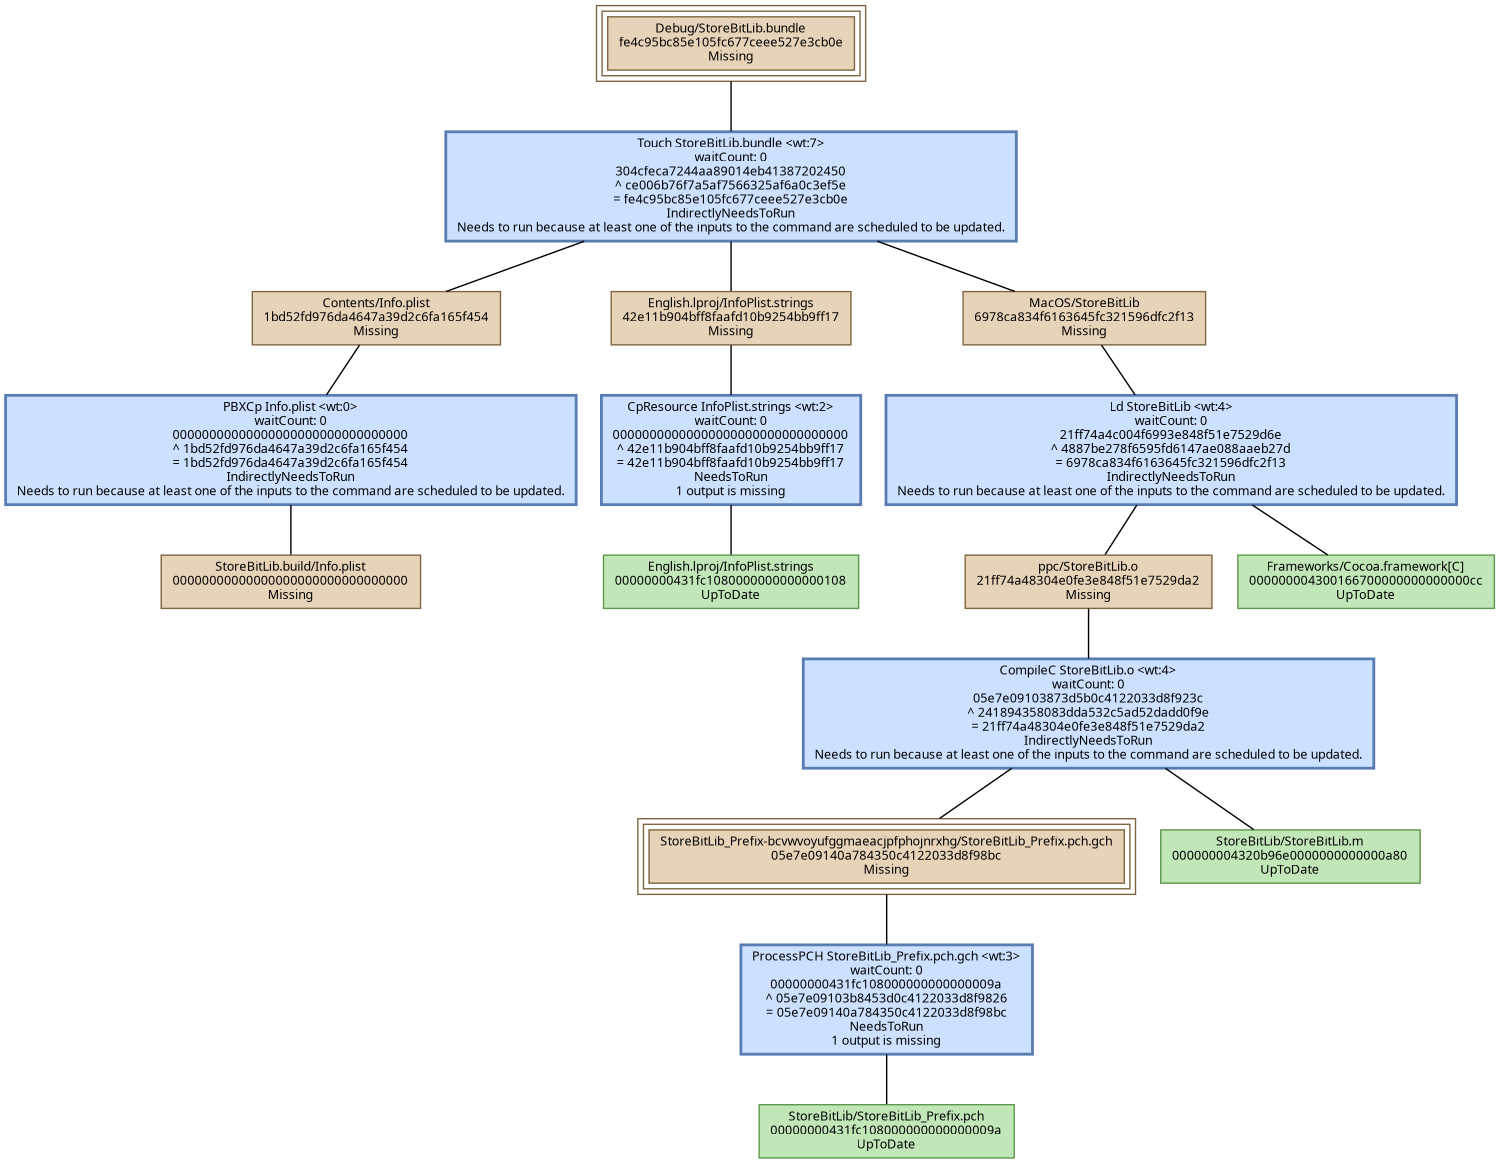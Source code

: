 digraph StoreBitLib {
   size = "10.000000,8.500000";
   concentrate = false;

   node [ shape = box, style = filled, color = "0.3 0.5 0.6", fillcolor = "0.3 0.2 0.9", fontname = "Monaco", fontsize = "9" ];
   n00001 [ label = "Debug/StoreBitLib.bundle\nfe4c95bc85e105fc677ceee527e3cb0e\nMissing", color = "0.1 0.5 0.5", fillcolor = "0.1 0.2 0.9", peripheries = 3 ];
   n00002 [ label = "Contents/Info.plist\n1bd52fd976da4647a39d2c6fa165f454\nMissing", color = "0.1 0.5 0.5", fillcolor = "0.1 0.2 0.9" ];
   n00003 [ label = "StoreBitLib.build/Info.plist\n00000000000000000000000000000000\nMissing", color = "0.1 0.5 0.5", fillcolor = "0.1 0.2 0.9" ];
   n00004 [ label = "English.lproj/InfoPlist.strings\n42e11b904bff8faafd10b9254bb9ff17\nMissing", color = "0.1 0.5 0.5", fillcolor = "0.1 0.2 0.9" ];
   n00005 [ label = "English.lproj/InfoPlist.strings\n00000000431fc1080000000000000108\nUpToDate" ];
   n00006 [ label = "ppc/StoreBitLib.o\n21ff74a48304e0fe3e848f51e7529da2\nMissing", color = "0.1 0.5 0.5", fillcolor = "0.1 0.2 0.9" ];
   n00007 [ label = "StoreBitLib/StoreBitLib_Prefix.pch\n00000000431fc108000000000000009a\nUpToDate" ];
   n00008 [ label = "StoreBitLib_Prefix-bcvwvoyufggmaeacjpfphojnrxhg/StoreBitLib_Prefix.pch.gch\n05e7e09140a784350c4122033d8f98bc\nMissing", color = "0.1 0.5 0.5", fillcolor = "0.1 0.2 0.9", peripheries = 3 ];
   n00009 [ label = "StoreBitLib/StoreBitLib.m\n000000004320b96e0000000000000a80\nUpToDate" ];
   n00010 [ label = "MacOS/StoreBitLib\n6978ca834f6163645fc321596dfc2f13\nMissing", color = "0.1 0.5 0.5", fillcolor = "0.1 0.2 0.9" ];
   n00011 [ label = "Frameworks/Cocoa.framework[C]\n000000004300166700000000000000cc\nUpToDate" ];

   node [ shape = box, style = "filled,bold", color = "0.7 0.5 0.7", fillcolor = "0.7 0.2 1.0", fontname = "Monaco", fontsize = "9" ];
   c00001 [ label = "PBXCp Info.plist <wt:0>\nwaitCount: 0\n00000000000000000000000000000000\n^ 1bd52fd976da4647a39d2c6fa165f454\n= 1bd52fd976da4647a39d2c6fa165f454\nIndirectlyNeedsToRun\nNeeds to run because at least one of the inputs to the command are scheduled to be updated.", color = "0.6 0.5 0.7", fillcolor = "0.6 0.2 1.0" ];
   c00002 [ label = "CpResource InfoPlist.strings <wt:2>\nwaitCount: 0\n00000000000000000000000000000000\n^ 42e11b904bff8faafd10b9254bb9ff17\n= 42e11b904bff8faafd10b9254bb9ff17\nNeedsToRun\n1 output is missing", color = "0.6 0.5 0.7", fillcolor = "0.6 0.2 1.0" ];
   c00003 [ label = "CompileC StoreBitLib.o <wt:4>\nwaitCount: 0\n05e7e09103873d5b0c4122033d8f923c\n^ 241894358083dda532c5ad52dadd0f9e\n= 21ff74a48304e0fe3e848f51e7529da2\nIndirectlyNeedsToRun\nNeeds to run because at least one of the inputs to the command are scheduled to be updated.", color = "0.6 0.5 0.7", fillcolor = "0.6 0.2 1.0" ];
   c00004 [ label = "ProcessPCH StoreBitLib_Prefix.pch.gch <wt:3>\nwaitCount: 0\n00000000431fc108000000000000009a\n^ 05e7e09103b8453d0c4122033d8f9826\n= 05e7e09140a784350c4122033d8f98bc\nNeedsToRun\n1 output is missing", color = "0.6 0.5 0.7", fillcolor = "0.6 0.2 1.0" ];
   c00005 [ label = "Ld StoreBitLib <wt:4>\nwaitCount: 0\n21ff74a4c004f6993e848f51e7529d6e\n^ 4887be278f6595fd6147ae088aaeb27d\n= 6978ca834f6163645fc321596dfc2f13\nIndirectlyNeedsToRun\nNeeds to run because at least one of the inputs to the command are scheduled to be updated.", color = "0.6 0.5 0.7", fillcolor = "0.6 0.2 1.0" ];
   c00006 [ label = "Touch StoreBitLib.bundle <wt:7>\nwaitCount: 0\n304cfeca7244aa89014eb41387202450\n^ ce006b76f7a5af7566325af6a0c3ef5e\n= fe4c95bc85e105fc677ceee527e3cb0e\nIndirectlyNeedsToRun\nNeeds to run because at least one of the inputs to the command are scheduled to be updated.", color = "0.6 0.5 0.7", fillcolor = "0.6 0.2 1.0" ];

   edge [ style = solid, color = black, arrowhead = none, arrowtail = normal ];
   n00001 -> { c00006 };
   n00002 -> { c00001 };
   n00004 -> { c00002 };
   n00006 -> { c00003 };
   n00008 -> { c00004 };
   n00010 -> { c00005 };
   c00001 -> { n00003 };
   c00002 -> { n00005 n00005 };
   c00003 -> { n00008 n00009 };
   c00004 -> { n00007 };
   c00005 -> { n00006 n00011 };
   c00006 -> { n00002 n00004 n00010 };

   edge [ style = solid, color = gray60, arrowhead = none, arrowtail = normal ];
}
